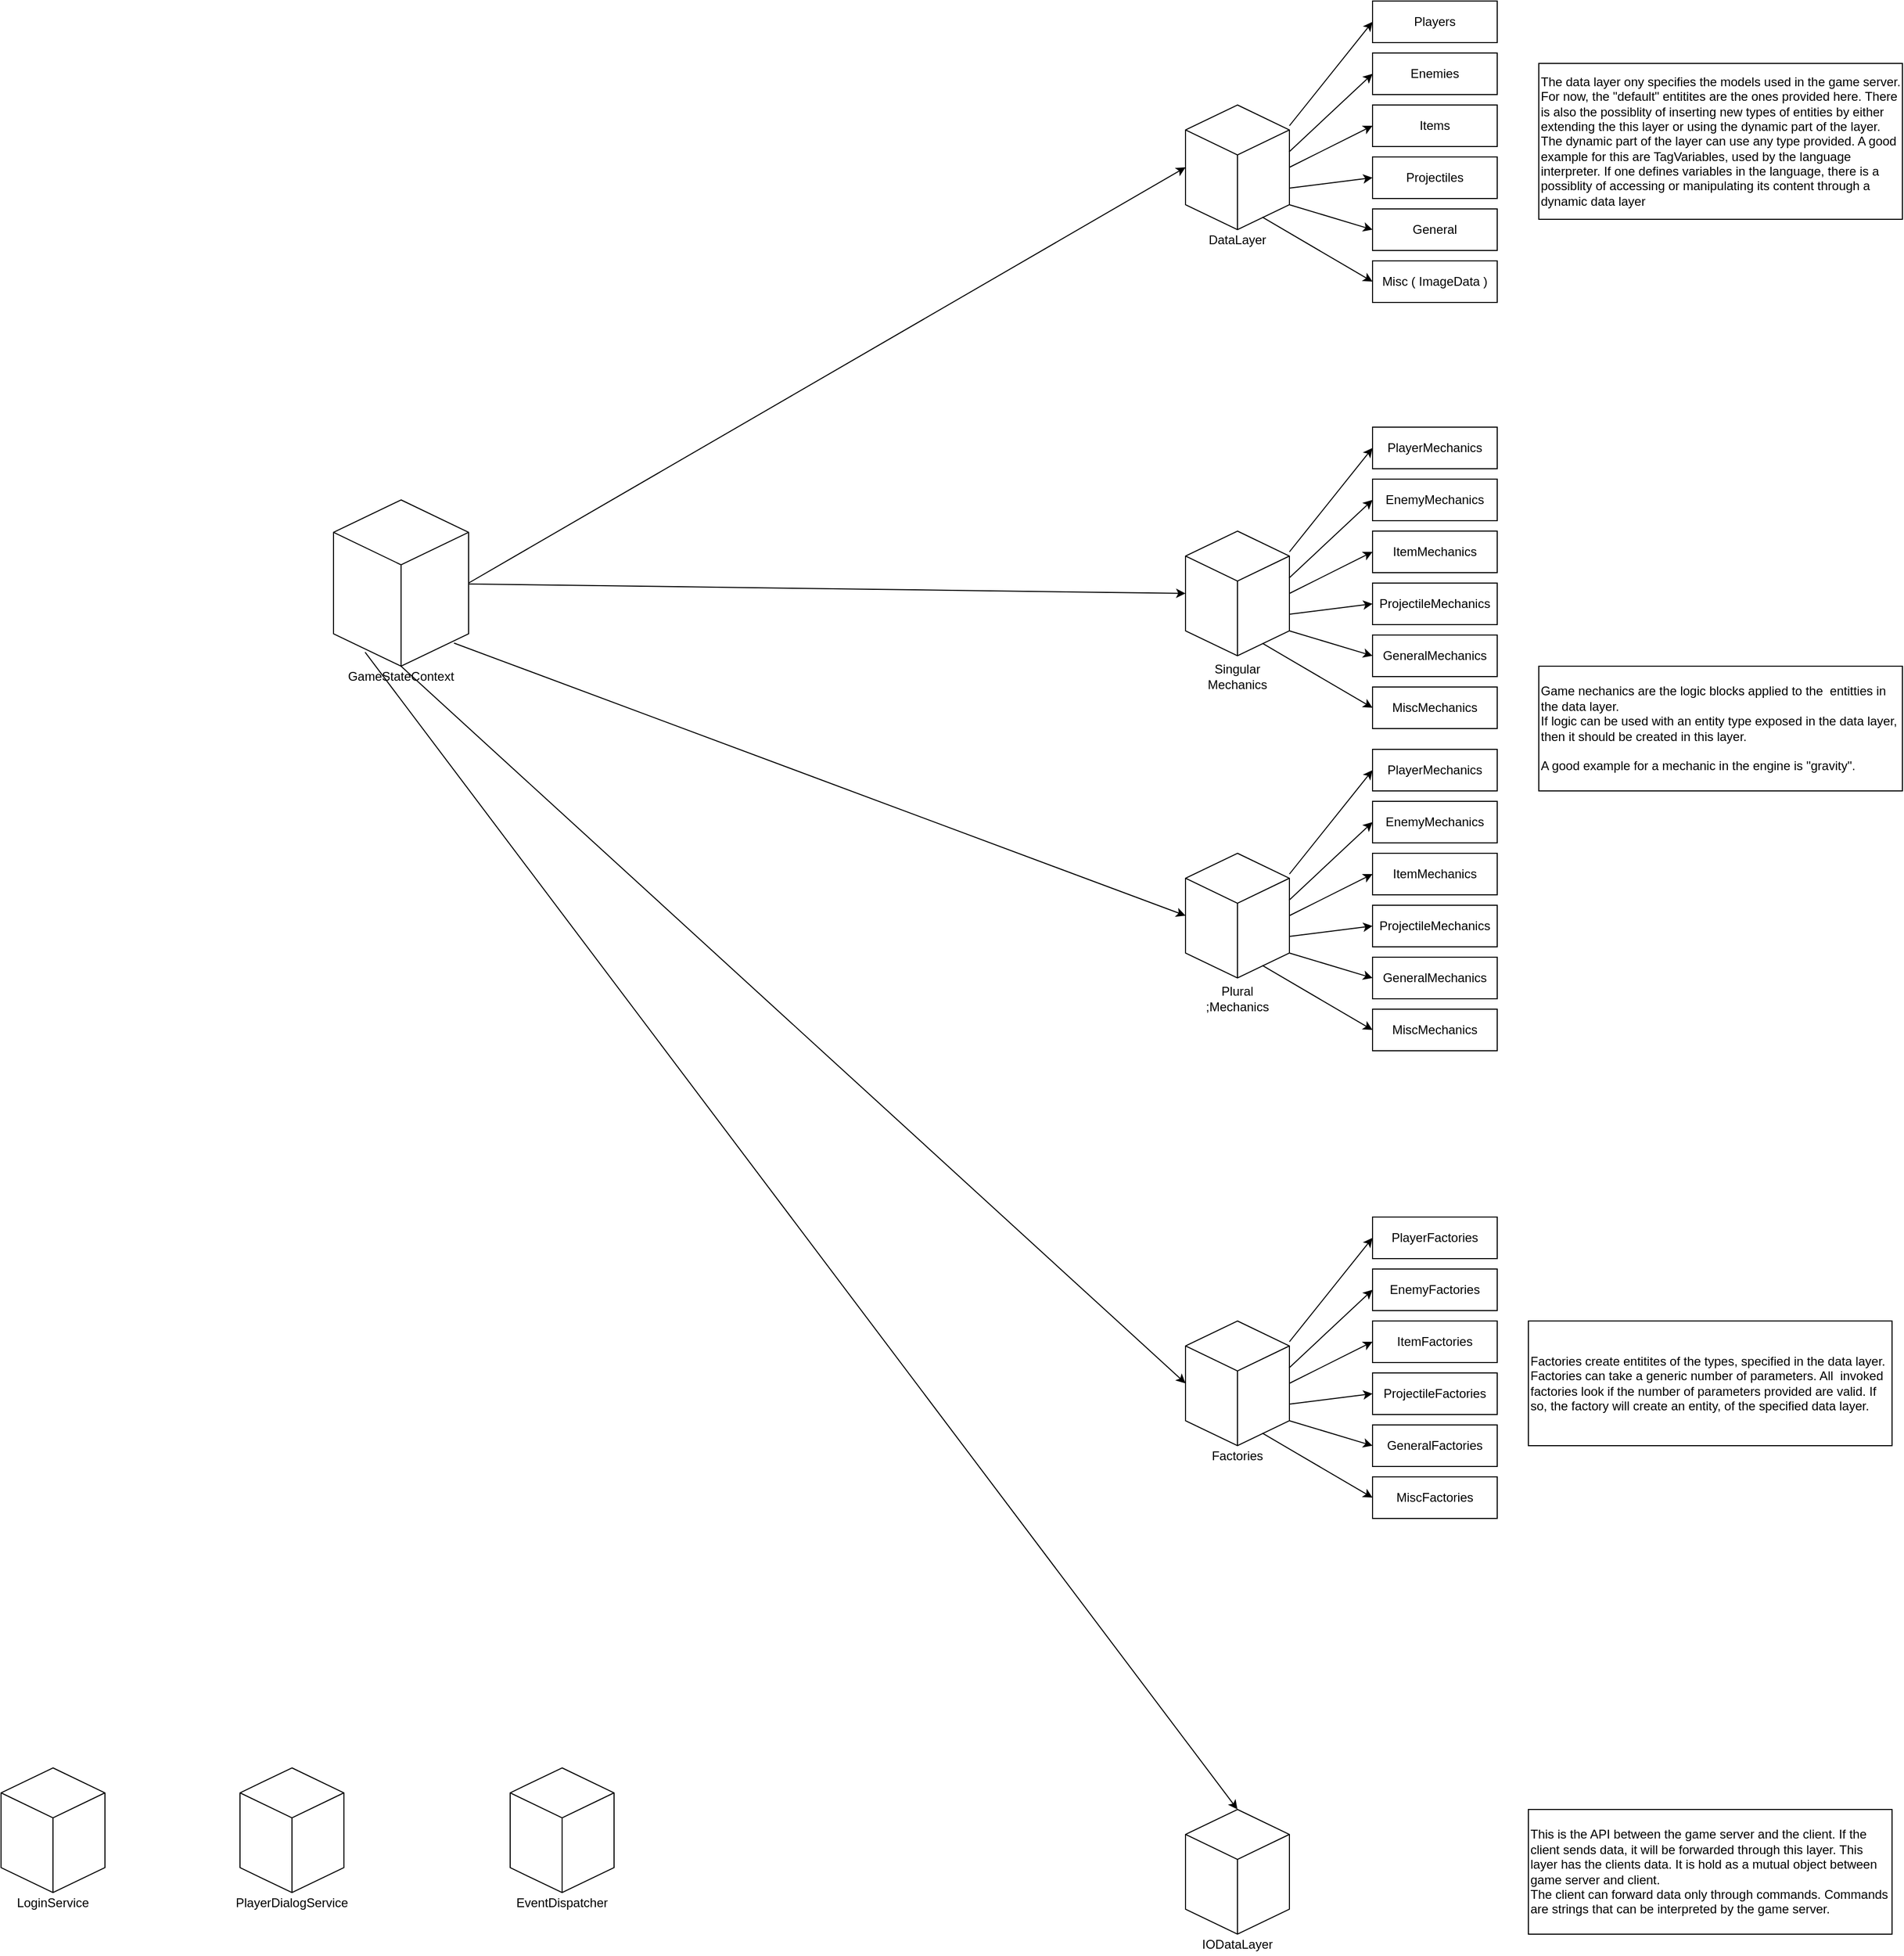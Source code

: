 <mxfile version="13.8.0" type="github">
  <diagram id="wiwnz_nJjrAiyN_C9EXH" name="Page-1">
    <mxGraphModel dx="2903" dy="2345" grid="1" gridSize="10" guides="1" tooltips="1" connect="1" arrows="1" fold="1" page="1" pageScale="1" pageWidth="827" pageHeight="1169" math="0" shadow="0">
      <root>
        <mxCell id="0" />
        <mxCell id="1" parent="0" />
        <mxCell id="aLbbkwY_9u7VukXcp3Ax-1" value="&lt;br&gt;" style="whiteSpace=wrap;html=1;shape=mxgraph.basic.isocube;isoAngle=15;" vertex="1" parent="1">
          <mxGeometry x="-230" y="140" width="130" height="160" as="geometry" />
        </mxCell>
        <mxCell id="aLbbkwY_9u7VukXcp3Ax-2" value="" style="whiteSpace=wrap;html=1;shape=mxgraph.basic.isocube;isoAngle=15;" vertex="1" parent="1">
          <mxGeometry x="590" y="-240" width="100" height="120" as="geometry" />
        </mxCell>
        <mxCell id="aLbbkwY_9u7VukXcp3Ax-3" value="GameStateContext" style="text;html=1;strokeColor=none;fillColor=none;align=center;verticalAlign=middle;whiteSpace=wrap;rounded=0;" vertex="1" parent="1">
          <mxGeometry x="-185" y="300" width="40" height="20" as="geometry" />
        </mxCell>
        <mxCell id="aLbbkwY_9u7VukXcp3Ax-4" value="DataLayer" style="text;html=1;strokeColor=none;fillColor=none;align=center;verticalAlign=middle;whiteSpace=wrap;rounded=0;" vertex="1" parent="1">
          <mxGeometry x="620" y="-120" width="40" height="20" as="geometry" />
        </mxCell>
        <mxCell id="aLbbkwY_9u7VukXcp3Ax-5" value="" style="whiteSpace=wrap;html=1;shape=mxgraph.basic.isocube;isoAngle=15;" vertex="1" parent="1">
          <mxGeometry x="590" y="170" width="100" height="120" as="geometry" />
        </mxCell>
        <mxCell id="aLbbkwY_9u7VukXcp3Ax-7" value="Players" style="rounded=0;whiteSpace=wrap;html=1;" vertex="1" parent="1">
          <mxGeometry x="770" y="-340" width="120" height="40" as="geometry" />
        </mxCell>
        <mxCell id="aLbbkwY_9u7VukXcp3Ax-8" value="Enemies" style="rounded=0;whiteSpace=wrap;html=1;" vertex="1" parent="1">
          <mxGeometry x="770" y="-290" width="120" height="40" as="geometry" />
        </mxCell>
        <mxCell id="aLbbkwY_9u7VukXcp3Ax-9" value="Items" style="rounded=0;whiteSpace=wrap;html=1;" vertex="1" parent="1">
          <mxGeometry x="770" y="-240" width="120" height="40" as="geometry" />
        </mxCell>
        <mxCell id="aLbbkwY_9u7VukXcp3Ax-10" value="Projectiles" style="rounded=0;whiteSpace=wrap;html=1;" vertex="1" parent="1">
          <mxGeometry x="770" y="-190" width="120" height="40" as="geometry" />
        </mxCell>
        <mxCell id="aLbbkwY_9u7VukXcp3Ax-11" value="General" style="rounded=0;whiteSpace=wrap;html=1;" vertex="1" parent="1">
          <mxGeometry x="770" y="-140" width="120" height="40" as="geometry" />
        </mxCell>
        <mxCell id="aLbbkwY_9u7VukXcp3Ax-12" value="Misc ( ImageData )" style="rounded=0;whiteSpace=wrap;html=1;" vertex="1" parent="1">
          <mxGeometry x="770" y="-90" width="120" height="40" as="geometry" />
        </mxCell>
        <mxCell id="aLbbkwY_9u7VukXcp3Ax-13" value="" style="endArrow=classic;html=1;entryX=0;entryY=0.5;entryDx=0;entryDy=0;" edge="1" parent="1" target="aLbbkwY_9u7VukXcp3Ax-7">
          <mxGeometry width="50" height="50" relative="1" as="geometry">
            <mxPoint x="690" y="-220" as="sourcePoint" />
            <mxPoint x="740" y="-270" as="targetPoint" />
          </mxGeometry>
        </mxCell>
        <mxCell id="aLbbkwY_9u7VukXcp3Ax-14" value="" style="endArrow=classic;html=1;entryX=0;entryY=0.5;entryDx=0;entryDy=0;exitX=0.996;exitY=0.377;exitDx=0;exitDy=0;exitPerimeter=0;" edge="1" parent="1" source="aLbbkwY_9u7VukXcp3Ax-2" target="aLbbkwY_9u7VukXcp3Ax-8">
          <mxGeometry width="50" height="50" relative="1" as="geometry">
            <mxPoint x="700" y="-210" as="sourcePoint" />
            <mxPoint x="780" y="-310" as="targetPoint" />
          </mxGeometry>
        </mxCell>
        <mxCell id="aLbbkwY_9u7VukXcp3Ax-15" value="" style="endArrow=classic;html=1;entryX=0;entryY=0.5;entryDx=0;entryDy=0;entryPerimeter=0;exitX=1;exitY=0.5;exitDx=0;exitDy=0;exitPerimeter=0;" edge="1" parent="1" source="aLbbkwY_9u7VukXcp3Ax-2" target="aLbbkwY_9u7VukXcp3Ax-9">
          <mxGeometry width="50" height="50" relative="1" as="geometry">
            <mxPoint x="710" y="-200" as="sourcePoint" />
            <mxPoint x="790" y="-300" as="targetPoint" />
          </mxGeometry>
        </mxCell>
        <mxCell id="aLbbkwY_9u7VukXcp3Ax-16" value="" style="endArrow=classic;html=1;entryX=0;entryY=0.5;entryDx=0;entryDy=0;exitX=1;exitY=0.5;exitDx=0;exitDy=0;exitPerimeter=0;" edge="1" parent="1" target="aLbbkwY_9u7VukXcp3Ax-10">
          <mxGeometry width="50" height="50" relative="1" as="geometry">
            <mxPoint x="690" y="-160" as="sourcePoint" />
            <mxPoint x="770" y="-200" as="targetPoint" />
          </mxGeometry>
        </mxCell>
        <mxCell id="aLbbkwY_9u7VukXcp3Ax-17" value="" style="endArrow=classic;html=1;entryX=0;entryY=0.5;entryDx=0;entryDy=0;exitX=0;exitY=0;exitDx=100;exitDy=95.992;exitPerimeter=0;" edge="1" parent="1" source="aLbbkwY_9u7VukXcp3Ax-2" target="aLbbkwY_9u7VukXcp3Ax-11">
          <mxGeometry width="50" height="50" relative="1" as="geometry">
            <mxPoint x="700" y="-150" as="sourcePoint" />
            <mxPoint x="780" y="-160" as="targetPoint" />
          </mxGeometry>
        </mxCell>
        <mxCell id="aLbbkwY_9u7VukXcp3Ax-18" value="" style="endArrow=classic;html=1;entryX=0;entryY=0.5;entryDx=0;entryDy=0;exitX=0;exitY=0;exitDx=100;exitDy=95.992;exitPerimeter=0;" edge="1" parent="1" target="aLbbkwY_9u7VukXcp3Ax-12">
          <mxGeometry width="50" height="50" relative="1" as="geometry">
            <mxPoint x="664" y="-132.008" as="sourcePoint" />
            <mxPoint x="744" y="-108" as="targetPoint" />
          </mxGeometry>
        </mxCell>
        <mxCell id="aLbbkwY_9u7VukXcp3Ax-19" value="" style="endArrow=classic;html=1;entryX=0;entryY=0.5;entryDx=0;entryDy=0;entryPerimeter=0;exitX=1;exitY=0.5;exitDx=0;exitDy=0;exitPerimeter=0;" edge="1" parent="1" source="aLbbkwY_9u7VukXcp3Ax-1" target="aLbbkwY_9u7VukXcp3Ax-2">
          <mxGeometry width="50" height="50" relative="1" as="geometry">
            <mxPoint x="190" y="160" as="sourcePoint" />
            <mxPoint x="220" y="115" as="targetPoint" />
          </mxGeometry>
        </mxCell>
        <mxCell id="aLbbkwY_9u7VukXcp3Ax-21" value="PlayerMechanics" style="rounded=0;whiteSpace=wrap;html=1;" vertex="1" parent="1">
          <mxGeometry x="770" y="70" width="120" height="40" as="geometry" />
        </mxCell>
        <mxCell id="aLbbkwY_9u7VukXcp3Ax-22" value="EnemyMechanics" style="rounded=0;whiteSpace=wrap;html=1;" vertex="1" parent="1">
          <mxGeometry x="770" y="120" width="120" height="40" as="geometry" />
        </mxCell>
        <mxCell id="aLbbkwY_9u7VukXcp3Ax-23" value="ItemMechanics" style="rounded=0;whiteSpace=wrap;html=1;" vertex="1" parent="1">
          <mxGeometry x="770" y="170" width="120" height="40" as="geometry" />
        </mxCell>
        <mxCell id="aLbbkwY_9u7VukXcp3Ax-24" value="ProjectileMechanics" style="rounded=0;whiteSpace=wrap;html=1;" vertex="1" parent="1">
          <mxGeometry x="770" y="220" width="120" height="40" as="geometry" />
        </mxCell>
        <mxCell id="aLbbkwY_9u7VukXcp3Ax-25" value="GeneralMechanics" style="rounded=0;whiteSpace=wrap;html=1;" vertex="1" parent="1">
          <mxGeometry x="770" y="270" width="120" height="40" as="geometry" />
        </mxCell>
        <mxCell id="aLbbkwY_9u7VukXcp3Ax-26" value="MiscMechanics" style="rounded=0;whiteSpace=wrap;html=1;" vertex="1" parent="1">
          <mxGeometry x="770" y="320" width="120" height="40" as="geometry" />
        </mxCell>
        <mxCell id="aLbbkwY_9u7VukXcp3Ax-27" value="" style="endArrow=classic;html=1;entryX=0;entryY=0.5;entryDx=0;entryDy=0;" edge="1" parent="1" target="aLbbkwY_9u7VukXcp3Ax-21">
          <mxGeometry width="50" height="50" relative="1" as="geometry">
            <mxPoint x="690" y="190" as="sourcePoint" />
            <mxPoint x="740" y="140" as="targetPoint" />
          </mxGeometry>
        </mxCell>
        <mxCell id="aLbbkwY_9u7VukXcp3Ax-28" value="" style="endArrow=classic;html=1;entryX=0;entryY=0.5;entryDx=0;entryDy=0;exitX=0.996;exitY=0.377;exitDx=0;exitDy=0;exitPerimeter=0;" edge="1" parent="1" target="aLbbkwY_9u7VukXcp3Ax-22">
          <mxGeometry width="50" height="50" relative="1" as="geometry">
            <mxPoint x="689.6" y="215.24" as="sourcePoint" />
            <mxPoint x="780" y="100" as="targetPoint" />
          </mxGeometry>
        </mxCell>
        <mxCell id="aLbbkwY_9u7VukXcp3Ax-29" value="" style="endArrow=classic;html=1;entryX=0;entryY=0.5;entryDx=0;entryDy=0;entryPerimeter=0;exitX=1;exitY=0.5;exitDx=0;exitDy=0;exitPerimeter=0;" edge="1" parent="1" target="aLbbkwY_9u7VukXcp3Ax-23">
          <mxGeometry width="50" height="50" relative="1" as="geometry">
            <mxPoint x="690" y="230" as="sourcePoint" />
            <mxPoint x="790" y="110" as="targetPoint" />
          </mxGeometry>
        </mxCell>
        <mxCell id="aLbbkwY_9u7VukXcp3Ax-30" value="" style="endArrow=classic;html=1;entryX=0;entryY=0.5;entryDx=0;entryDy=0;exitX=1;exitY=0.5;exitDx=0;exitDy=0;exitPerimeter=0;" edge="1" parent="1" target="aLbbkwY_9u7VukXcp3Ax-24">
          <mxGeometry width="50" height="50" relative="1" as="geometry">
            <mxPoint x="690" y="250" as="sourcePoint" />
            <mxPoint x="770" y="210" as="targetPoint" />
          </mxGeometry>
        </mxCell>
        <mxCell id="aLbbkwY_9u7VukXcp3Ax-31" value="" style="endArrow=classic;html=1;entryX=0;entryY=0.5;entryDx=0;entryDy=0;exitX=0;exitY=0;exitDx=100;exitDy=95.992;exitPerimeter=0;" edge="1" parent="1" target="aLbbkwY_9u7VukXcp3Ax-25">
          <mxGeometry width="50" height="50" relative="1" as="geometry">
            <mxPoint x="690" y="265.992" as="sourcePoint" />
            <mxPoint x="780" y="250" as="targetPoint" />
          </mxGeometry>
        </mxCell>
        <mxCell id="aLbbkwY_9u7VukXcp3Ax-32" value="" style="endArrow=classic;html=1;entryX=0;entryY=0.5;entryDx=0;entryDy=0;exitX=0;exitY=0;exitDx=100;exitDy=95.992;exitPerimeter=0;" edge="1" parent="1" target="aLbbkwY_9u7VukXcp3Ax-26">
          <mxGeometry width="50" height="50" relative="1" as="geometry">
            <mxPoint x="664" y="277.992" as="sourcePoint" />
            <mxPoint x="744" y="302" as="targetPoint" />
          </mxGeometry>
        </mxCell>
        <mxCell id="aLbbkwY_9u7VukXcp3Ax-33" value="" style="whiteSpace=wrap;html=1;shape=mxgraph.basic.isocube;isoAngle=15;" vertex="1" parent="1">
          <mxGeometry x="590" y="930" width="100" height="120" as="geometry" />
        </mxCell>
        <mxCell id="aLbbkwY_9u7VukXcp3Ax-34" value="Factories" style="text;html=1;strokeColor=none;fillColor=none;align=center;verticalAlign=middle;whiteSpace=wrap;rounded=0;" vertex="1" parent="1">
          <mxGeometry x="620" y="1050" width="40" height="20" as="geometry" />
        </mxCell>
        <mxCell id="aLbbkwY_9u7VukXcp3Ax-35" value="" style="endArrow=classic;html=1;entryX=0;entryY=0.5;entryDx=0;entryDy=0;entryPerimeter=0;exitX=0.5;exitY=0;exitDx=0;exitDy=0;" edge="1" parent="1" target="aLbbkwY_9u7VukXcp3Ax-33" source="aLbbkwY_9u7VukXcp3Ax-3">
          <mxGeometry width="50" height="50" relative="1" as="geometry">
            <mxPoint x="143.61" y="535.0" as="sourcePoint" />
            <mxPoint x="260" y="755.68" as="targetPoint" />
          </mxGeometry>
        </mxCell>
        <mxCell id="aLbbkwY_9u7VukXcp3Ax-36" value="PlayerFactories" style="rounded=0;whiteSpace=wrap;html=1;" vertex="1" parent="1">
          <mxGeometry x="770" y="830" width="120" height="40" as="geometry" />
        </mxCell>
        <mxCell id="aLbbkwY_9u7VukXcp3Ax-37" value="EnemyFactories" style="rounded=0;whiteSpace=wrap;html=1;" vertex="1" parent="1">
          <mxGeometry x="770" y="880" width="120" height="40" as="geometry" />
        </mxCell>
        <mxCell id="aLbbkwY_9u7VukXcp3Ax-38" value="ItemFactories" style="rounded=0;whiteSpace=wrap;html=1;" vertex="1" parent="1">
          <mxGeometry x="770" y="930" width="120" height="40" as="geometry" />
        </mxCell>
        <mxCell id="aLbbkwY_9u7VukXcp3Ax-39" value="ProjectileFactories" style="rounded=0;whiteSpace=wrap;html=1;" vertex="1" parent="1">
          <mxGeometry x="770" y="980" width="120" height="40" as="geometry" />
        </mxCell>
        <mxCell id="aLbbkwY_9u7VukXcp3Ax-40" value="GeneralFactories" style="rounded=0;whiteSpace=wrap;html=1;" vertex="1" parent="1">
          <mxGeometry x="770" y="1030" width="120" height="40" as="geometry" />
        </mxCell>
        <mxCell id="aLbbkwY_9u7VukXcp3Ax-41" value="MiscFactories" style="rounded=0;whiteSpace=wrap;html=1;" vertex="1" parent="1">
          <mxGeometry x="770" y="1080" width="120" height="40" as="geometry" />
        </mxCell>
        <mxCell id="aLbbkwY_9u7VukXcp3Ax-42" value="" style="endArrow=classic;html=1;entryX=0;entryY=0.5;entryDx=0;entryDy=0;" edge="1" parent="1" target="aLbbkwY_9u7VukXcp3Ax-36">
          <mxGeometry width="50" height="50" relative="1" as="geometry">
            <mxPoint x="690" y="950" as="sourcePoint" />
            <mxPoint x="740" y="900" as="targetPoint" />
          </mxGeometry>
        </mxCell>
        <mxCell id="aLbbkwY_9u7VukXcp3Ax-43" value="" style="endArrow=classic;html=1;entryX=0;entryY=0.5;entryDx=0;entryDy=0;exitX=0.996;exitY=0.377;exitDx=0;exitDy=0;exitPerimeter=0;" edge="1" parent="1" target="aLbbkwY_9u7VukXcp3Ax-37">
          <mxGeometry width="50" height="50" relative="1" as="geometry">
            <mxPoint x="689.6" y="975.24" as="sourcePoint" />
            <mxPoint x="780" y="860" as="targetPoint" />
          </mxGeometry>
        </mxCell>
        <mxCell id="aLbbkwY_9u7VukXcp3Ax-44" value="" style="endArrow=classic;html=1;entryX=0;entryY=0.5;entryDx=0;entryDy=0;entryPerimeter=0;exitX=1;exitY=0.5;exitDx=0;exitDy=0;exitPerimeter=0;" edge="1" parent="1" target="aLbbkwY_9u7VukXcp3Ax-38">
          <mxGeometry width="50" height="50" relative="1" as="geometry">
            <mxPoint x="690" y="990" as="sourcePoint" />
            <mxPoint x="790" y="870" as="targetPoint" />
          </mxGeometry>
        </mxCell>
        <mxCell id="aLbbkwY_9u7VukXcp3Ax-45" value="" style="endArrow=classic;html=1;entryX=0;entryY=0.5;entryDx=0;entryDy=0;exitX=1;exitY=0.5;exitDx=0;exitDy=0;exitPerimeter=0;" edge="1" parent="1" target="aLbbkwY_9u7VukXcp3Ax-39">
          <mxGeometry width="50" height="50" relative="1" as="geometry">
            <mxPoint x="690" y="1010" as="sourcePoint" />
            <mxPoint x="770" y="970" as="targetPoint" />
          </mxGeometry>
        </mxCell>
        <mxCell id="aLbbkwY_9u7VukXcp3Ax-46" value="" style="endArrow=classic;html=1;entryX=0;entryY=0.5;entryDx=0;entryDy=0;exitX=0;exitY=0;exitDx=100;exitDy=95.992;exitPerimeter=0;" edge="1" parent="1" target="aLbbkwY_9u7VukXcp3Ax-40">
          <mxGeometry width="50" height="50" relative="1" as="geometry">
            <mxPoint x="690" y="1025.992" as="sourcePoint" />
            <mxPoint x="780" y="1010" as="targetPoint" />
          </mxGeometry>
        </mxCell>
        <mxCell id="aLbbkwY_9u7VukXcp3Ax-47" value="" style="endArrow=classic;html=1;entryX=0;entryY=0.5;entryDx=0;entryDy=0;exitX=0;exitY=0;exitDx=100;exitDy=95.992;exitPerimeter=0;" edge="1" parent="1" target="aLbbkwY_9u7VukXcp3Ax-41">
          <mxGeometry width="50" height="50" relative="1" as="geometry">
            <mxPoint x="664" y="1037.992" as="sourcePoint" />
            <mxPoint x="744" y="1062" as="targetPoint" />
          </mxGeometry>
        </mxCell>
        <mxCell id="aLbbkwY_9u7VukXcp3Ax-50" value="Singular Mechanics" style="text;html=1;strokeColor=none;fillColor=none;align=center;verticalAlign=middle;whiteSpace=wrap;rounded=0;" vertex="1" parent="1">
          <mxGeometry x="620" y="300" width="40" height="20" as="geometry" />
        </mxCell>
        <mxCell id="aLbbkwY_9u7VukXcp3Ax-53" value="" style="whiteSpace=wrap;html=1;shape=mxgraph.basic.isocube;isoAngle=15;" vertex="1" parent="1">
          <mxGeometry x="590" y="480" width="100" height="120" as="geometry" />
        </mxCell>
        <mxCell id="aLbbkwY_9u7VukXcp3Ax-56" value="PlayerMechanics" style="rounded=0;whiteSpace=wrap;html=1;" vertex="1" parent="1">
          <mxGeometry x="770" y="380" width="120" height="40" as="geometry" />
        </mxCell>
        <mxCell id="aLbbkwY_9u7VukXcp3Ax-57" value="EnemyMechanics" style="rounded=0;whiteSpace=wrap;html=1;" vertex="1" parent="1">
          <mxGeometry x="770" y="430" width="120" height="40" as="geometry" />
        </mxCell>
        <mxCell id="aLbbkwY_9u7VukXcp3Ax-58" value="ItemMechanics" style="rounded=0;whiteSpace=wrap;html=1;" vertex="1" parent="1">
          <mxGeometry x="770" y="480" width="120" height="40" as="geometry" />
        </mxCell>
        <mxCell id="aLbbkwY_9u7VukXcp3Ax-59" value="ProjectileMechanics" style="rounded=0;whiteSpace=wrap;html=1;" vertex="1" parent="1">
          <mxGeometry x="770" y="530" width="120" height="40" as="geometry" />
        </mxCell>
        <mxCell id="aLbbkwY_9u7VukXcp3Ax-60" value="GeneralMechanics" style="rounded=0;whiteSpace=wrap;html=1;" vertex="1" parent="1">
          <mxGeometry x="770" y="580" width="120" height="40" as="geometry" />
        </mxCell>
        <mxCell id="aLbbkwY_9u7VukXcp3Ax-61" value="MiscMechanics" style="rounded=0;whiteSpace=wrap;html=1;" vertex="1" parent="1">
          <mxGeometry x="770" y="630" width="120" height="40" as="geometry" />
        </mxCell>
        <mxCell id="aLbbkwY_9u7VukXcp3Ax-62" value="" style="endArrow=classic;html=1;entryX=0;entryY=0.5;entryDx=0;entryDy=0;" edge="1" parent="1" target="aLbbkwY_9u7VukXcp3Ax-56">
          <mxGeometry width="50" height="50" relative="1" as="geometry">
            <mxPoint x="690" y="500" as="sourcePoint" />
            <mxPoint x="740" y="450" as="targetPoint" />
          </mxGeometry>
        </mxCell>
        <mxCell id="aLbbkwY_9u7VukXcp3Ax-63" value="" style="endArrow=classic;html=1;entryX=0;entryY=0.5;entryDx=0;entryDy=0;exitX=0.996;exitY=0.377;exitDx=0;exitDy=0;exitPerimeter=0;" edge="1" parent="1" target="aLbbkwY_9u7VukXcp3Ax-57">
          <mxGeometry width="50" height="50" relative="1" as="geometry">
            <mxPoint x="689.6" y="525.24" as="sourcePoint" />
            <mxPoint x="780" y="410" as="targetPoint" />
          </mxGeometry>
        </mxCell>
        <mxCell id="aLbbkwY_9u7VukXcp3Ax-64" value="" style="endArrow=classic;html=1;entryX=0;entryY=0.5;entryDx=0;entryDy=0;entryPerimeter=0;exitX=1;exitY=0.5;exitDx=0;exitDy=0;exitPerimeter=0;" edge="1" parent="1" target="aLbbkwY_9u7VukXcp3Ax-58">
          <mxGeometry width="50" height="50" relative="1" as="geometry">
            <mxPoint x="690" y="540" as="sourcePoint" />
            <mxPoint x="790" y="420" as="targetPoint" />
          </mxGeometry>
        </mxCell>
        <mxCell id="aLbbkwY_9u7VukXcp3Ax-65" value="" style="endArrow=classic;html=1;entryX=0;entryY=0.5;entryDx=0;entryDy=0;exitX=1;exitY=0.5;exitDx=0;exitDy=0;exitPerimeter=0;" edge="1" parent="1" target="aLbbkwY_9u7VukXcp3Ax-59">
          <mxGeometry width="50" height="50" relative="1" as="geometry">
            <mxPoint x="690" y="560" as="sourcePoint" />
            <mxPoint x="770" y="520" as="targetPoint" />
          </mxGeometry>
        </mxCell>
        <mxCell id="aLbbkwY_9u7VukXcp3Ax-66" value="" style="endArrow=classic;html=1;entryX=0;entryY=0.5;entryDx=0;entryDy=0;exitX=0;exitY=0;exitDx=100;exitDy=95.992;exitPerimeter=0;" edge="1" parent="1" target="aLbbkwY_9u7VukXcp3Ax-60">
          <mxGeometry width="50" height="50" relative="1" as="geometry">
            <mxPoint x="690" y="575.992" as="sourcePoint" />
            <mxPoint x="780" y="560" as="targetPoint" />
          </mxGeometry>
        </mxCell>
        <mxCell id="aLbbkwY_9u7VukXcp3Ax-67" value="" style="endArrow=classic;html=1;entryX=0;entryY=0.5;entryDx=0;entryDy=0;exitX=0;exitY=0;exitDx=100;exitDy=95.992;exitPerimeter=0;" edge="1" parent="1" target="aLbbkwY_9u7VukXcp3Ax-61">
          <mxGeometry width="50" height="50" relative="1" as="geometry">
            <mxPoint x="664" y="587.992" as="sourcePoint" />
            <mxPoint x="744" y="612" as="targetPoint" />
          </mxGeometry>
        </mxCell>
        <mxCell id="aLbbkwY_9u7VukXcp3Ax-69" value="Plural ;Mechanics" style="text;html=1;strokeColor=none;fillColor=none;align=center;verticalAlign=middle;whiteSpace=wrap;rounded=0;" vertex="1" parent="1">
          <mxGeometry x="620" y="610" width="40" height="20" as="geometry" />
        </mxCell>
        <mxCell id="aLbbkwY_9u7VukXcp3Ax-70" value="" style="endArrow=classic;html=1;entryX=0;entryY=0.5;entryDx=0;entryDy=0;entryPerimeter=0;" edge="1" parent="1" source="aLbbkwY_9u7VukXcp3Ax-1" target="aLbbkwY_9u7VukXcp3Ax-5">
          <mxGeometry width="50" height="50" relative="1" as="geometry">
            <mxPoint x="310" y="280" as="sourcePoint" />
            <mxPoint x="360" y="230" as="targetPoint" />
          </mxGeometry>
        </mxCell>
        <mxCell id="aLbbkwY_9u7VukXcp3Ax-71" value="" style="endArrow=classic;html=1;exitX=0.892;exitY=0.861;exitDx=0;exitDy=0;exitPerimeter=0;entryX=0;entryY=0.5;entryDx=0;entryDy=0;entryPerimeter=0;" edge="1" parent="1" source="aLbbkwY_9u7VukXcp3Ax-1" target="aLbbkwY_9u7VukXcp3Ax-53">
          <mxGeometry width="50" height="50" relative="1" as="geometry">
            <mxPoint x="170" y="490.003" as="sourcePoint" />
            <mxPoint x="360" y="542.16" as="targetPoint" />
          </mxGeometry>
        </mxCell>
        <mxCell id="aLbbkwY_9u7VukXcp3Ax-72" value="Game nechanics are the logic blocks applied to the&amp;nbsp; entitties in the data layer.&amp;nbsp;&lt;br&gt;If logic can be used with an entity type exposed in the data layer, then it should be created in this layer.&lt;br&gt;&lt;br&gt;A good example for a mechanic in the engine is &quot;gravity&quot;." style="rounded=0;whiteSpace=wrap;html=1;align=left;" vertex="1" parent="1">
          <mxGeometry x="930" y="300" width="350" height="120" as="geometry" />
        </mxCell>
        <mxCell id="aLbbkwY_9u7VukXcp3Ax-73" value="Factories create entitites of the types, specified in the data layer.&lt;br&gt;Factories can take a generic number of parameters. All&amp;nbsp; invoked factories look if the number of parameters provided are valid. If so, the factory will create an entity, of the specified data layer." style="rounded=0;whiteSpace=wrap;html=1;align=left;" vertex="1" parent="1">
          <mxGeometry x="920" y="930" width="350" height="120" as="geometry" />
        </mxCell>
        <mxCell id="aLbbkwY_9u7VukXcp3Ax-74" value="The data layer ony specifies the models used in the game server. For now, the &quot;default&quot; entitites are the ones provided here. There is also the possiblity of inserting new types of entities by either extending the this layer or using the dynamic part of the layer. The dynamic part of the layer can use any type provided. A good example for this are TagVariables, used by the language interpreter. If one defines variables in the language, there is a possiblity of accessing or manipulating its content through a dynamic data layer" style="rounded=0;whiteSpace=wrap;html=1;align=left;" vertex="1" parent="1">
          <mxGeometry x="930" y="-280" width="350" height="150" as="geometry" />
        </mxCell>
        <mxCell id="aLbbkwY_9u7VukXcp3Ax-76" value="" style="whiteSpace=wrap;html=1;shape=mxgraph.basic.isocube;isoAngle=15;" vertex="1" parent="1">
          <mxGeometry x="-550" y="1360" width="100" height="120" as="geometry" />
        </mxCell>
        <mxCell id="aLbbkwY_9u7VukXcp3Ax-77" value="LoginService" style="text;html=1;strokeColor=none;fillColor=none;align=center;verticalAlign=middle;whiteSpace=wrap;rounded=0;" vertex="1" parent="1">
          <mxGeometry x="-520" y="1480" width="40" height="20" as="geometry" />
        </mxCell>
        <mxCell id="aLbbkwY_9u7VukXcp3Ax-78" value="" style="whiteSpace=wrap;html=1;shape=mxgraph.basic.isocube;isoAngle=15;" vertex="1" parent="1">
          <mxGeometry x="-320" y="1360" width="100" height="120" as="geometry" />
        </mxCell>
        <mxCell id="aLbbkwY_9u7VukXcp3Ax-79" value="PlayerDialogService" style="text;html=1;strokeColor=none;fillColor=none;align=center;verticalAlign=middle;whiteSpace=wrap;rounded=0;" vertex="1" parent="1">
          <mxGeometry x="-290" y="1480" width="40" height="20" as="geometry" />
        </mxCell>
        <mxCell id="aLbbkwY_9u7VukXcp3Ax-80" value="" style="whiteSpace=wrap;html=1;shape=mxgraph.basic.isocube;isoAngle=15;" vertex="1" parent="1">
          <mxGeometry x="-60" y="1360" width="100" height="120" as="geometry" />
        </mxCell>
        <mxCell id="aLbbkwY_9u7VukXcp3Ax-81" value="EventDispatcher" style="text;html=1;strokeColor=none;fillColor=none;align=center;verticalAlign=middle;whiteSpace=wrap;rounded=0;" vertex="1" parent="1">
          <mxGeometry x="-30" y="1480" width="40" height="20" as="geometry" />
        </mxCell>
        <mxCell id="aLbbkwY_9u7VukXcp3Ax-82" value="" style="whiteSpace=wrap;html=1;shape=mxgraph.basic.isocube;isoAngle=15;" vertex="1" parent="1">
          <mxGeometry x="590" y="1400" width="100" height="120" as="geometry" />
        </mxCell>
        <mxCell id="aLbbkwY_9u7VukXcp3Ax-83" value="IODataLayer" style="text;html=1;strokeColor=none;fillColor=none;align=center;verticalAlign=middle;whiteSpace=wrap;rounded=0;" vertex="1" parent="1">
          <mxGeometry x="620" y="1520" width="40" height="20" as="geometry" />
        </mxCell>
        <mxCell id="aLbbkwY_9u7VukXcp3Ax-85" value="" style="endArrow=classic;html=1;entryX=0.5;entryY=0;entryDx=0;entryDy=0;entryPerimeter=0;exitX=0.234;exitY=0.916;exitDx=0;exitDy=0;exitPerimeter=0;" edge="1" parent="1" source="aLbbkwY_9u7VukXcp3Ax-1" target="aLbbkwY_9u7VukXcp3Ax-82">
          <mxGeometry width="50" height="50" relative="1" as="geometry">
            <mxPoint x="-230" y="350" as="sourcePoint" />
            <mxPoint x="-100" y="1080" as="targetPoint" />
          </mxGeometry>
        </mxCell>
        <mxCell id="aLbbkwY_9u7VukXcp3Ax-86" value="This is the API between the game server and the client. If the client sends data, it will be forwarded through this layer. This layer has the clients data. It is hold as a mutual object between game server and client. &lt;br&gt;The client can forward data only through commands. Commands are strings that can be interpreted by the game server." style="rounded=0;whiteSpace=wrap;html=1;align=left;" vertex="1" parent="1">
          <mxGeometry x="920" y="1400" width="350" height="120" as="geometry" />
        </mxCell>
      </root>
    </mxGraphModel>
  </diagram>
</mxfile>

